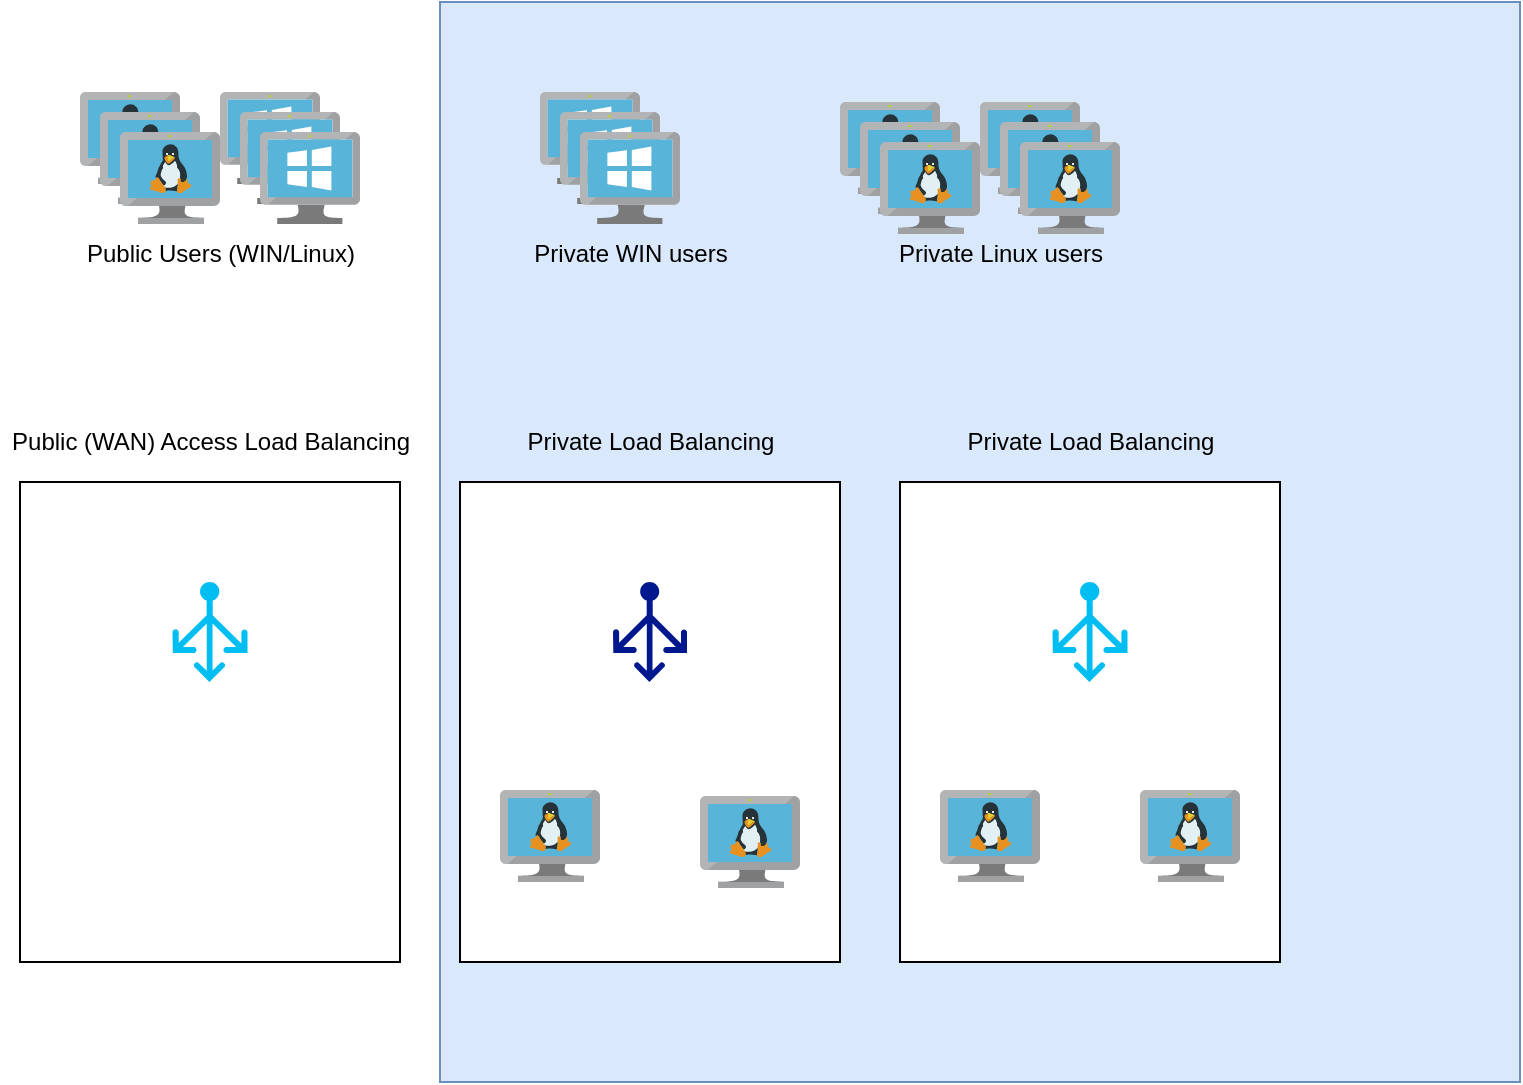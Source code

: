<mxfile version="15.3.1" type="device"><diagram id="lbMelJmHB27Wd2GYJpTY" name="Page-1"><mxGraphModel dx="946" dy="520" grid="1" gridSize="10" guides="1" tooltips="1" connect="1" arrows="1" fold="1" page="1" pageScale="1" pageWidth="827" pageHeight="1169" math="0" shadow="0"><root><mxCell id="0"/><mxCell id="1" parent="0"/><mxCell id="MoHrBzKqrIuofXbYXJOm-46" value="" style="whiteSpace=wrap;html=1;aspect=fixed;fillColor=#dae8fc;strokeColor=#6c8ebf;" vertex="1" parent="1"><mxGeometry x="250" width="540" height="540" as="geometry"/></mxCell><mxCell id="MoHrBzKqrIuofXbYXJOm-20" value="" style="rounded=0;whiteSpace=wrap;html=1;" vertex="1" parent="1"><mxGeometry x="480" y="240" width="190" height="240" as="geometry"/></mxCell><mxCell id="MoHrBzKqrIuofXbYXJOm-19" value="" style="rounded=0;whiteSpace=wrap;html=1;" vertex="1" parent="1"><mxGeometry x="260" y="240" width="190" height="240" as="geometry"/></mxCell><mxCell id="MoHrBzKqrIuofXbYXJOm-18" value="" style="rounded=0;whiteSpace=wrap;html=1;" vertex="1" parent="1"><mxGeometry x="40" y="240" width="190" height="240" as="geometry"/></mxCell><mxCell id="MoHrBzKqrIuofXbYXJOm-1" value="" style="sketch=0;aspect=fixed;html=1;points=[];align=center;image;fontSize=12;image=img/lib/mscae/VM_Linux.svg;" vertex="1" parent="1"><mxGeometry x="380" y="397" width="50" height="46" as="geometry"/></mxCell><mxCell id="MoHrBzKqrIuofXbYXJOm-2" value="" style="sketch=0;aspect=fixed;html=1;points=[];align=center;image;fontSize=12;image=img/lib/mscae/VM_Linux.svg;" vertex="1" parent="1"><mxGeometry x="500" y="394" width="50" height="46" as="geometry"/></mxCell><mxCell id="MoHrBzKqrIuofXbYXJOm-3" value="" style="sketch=0;aspect=fixed;html=1;points=[];align=center;image;fontSize=12;image=img/lib/mscae/VM_Linux.svg;" vertex="1" parent="1"><mxGeometry x="600" y="394" width="50" height="46" as="geometry"/></mxCell><mxCell id="MoHrBzKqrIuofXbYXJOm-8" value="" style="sketch=0;aspect=fixed;html=1;points=[];align=center;image;fontSize=12;image=img/lib/mscae/VirtualMachineWindows.svg;" vertex="1" parent="1"><mxGeometry x="300" y="45" width="50" height="46" as="geometry"/></mxCell><mxCell id="MoHrBzKqrIuofXbYXJOm-10" value="" style="shape=image;html=1;verticalAlign=top;verticalLabelPosition=bottom;labelBackgroundColor=#ffffff;imageAspect=0;aspect=fixed;image=https://cdn2.iconfinder.com/data/icons/system-flat-buttons/512/raspberry-128.png" vertex="1" parent="1"><mxGeometry x="70" y="400" width="40" height="40" as="geometry"/></mxCell><mxCell id="MoHrBzKqrIuofXbYXJOm-11" value="" style="sketch=0;aspect=fixed;html=1;points=[];align=center;image;fontSize=12;image=img/lib/mscae/VM_Linux.svg;" vertex="1" parent="1"><mxGeometry x="280" y="394" width="50" height="46" as="geometry"/></mxCell><mxCell id="MoHrBzKqrIuofXbYXJOm-12" value="" style="shape=image;html=1;verticalAlign=top;verticalLabelPosition=bottom;labelBackgroundColor=#ffffff;imageAspect=0;aspect=fixed;image=https://cdn2.iconfinder.com/data/icons/system-flat-buttons/512/raspberry-128.png" vertex="1" parent="1"><mxGeometry x="160" y="400" width="40" height="40" as="geometry"/></mxCell><mxCell id="MoHrBzKqrIuofXbYXJOm-15" value="" style="verticalLabelPosition=bottom;html=1;verticalAlign=top;align=center;strokeColor=none;fillColor=#00BEF2;shape=mxgraph.azure.load_balancer_generic;pointerEvents=1;" vertex="1" parent="1"><mxGeometry x="116.25" y="290" width="37.5" height="50" as="geometry"/></mxCell><mxCell id="MoHrBzKqrIuofXbYXJOm-16" value="" style="sketch=0;aspect=fixed;pointerEvents=1;shadow=0;dashed=0;html=1;strokeColor=none;labelPosition=center;verticalLabelPosition=bottom;verticalAlign=top;align=center;fillColor=#00188D;shape=mxgraph.azure.load_balancer_generic" vertex="1" parent="1"><mxGeometry x="336.5" y="290" width="37" height="50" as="geometry"/></mxCell><mxCell id="MoHrBzKqrIuofXbYXJOm-17" value="" style="verticalLabelPosition=bottom;html=1;verticalAlign=top;align=center;strokeColor=none;fillColor=#00BEF2;shape=mxgraph.azure.load_balancer_generic;pointerEvents=1;" vertex="1" parent="1"><mxGeometry x="556.25" y="290" width="37.5" height="50" as="geometry"/></mxCell><mxCell id="MoHrBzKqrIuofXbYXJOm-21" value="Public (WAN) Access Load Balancing" style="text;html=1;align=center;verticalAlign=middle;resizable=0;points=[];autosize=1;strokeColor=none;fillColor=none;" vertex="1" parent="1"><mxGeometry x="30" y="210" width="210" height="20" as="geometry"/></mxCell><mxCell id="MoHrBzKqrIuofXbYXJOm-22" value="Private Load Balancing" style="text;html=1;align=center;verticalAlign=middle;resizable=0;points=[];autosize=1;strokeColor=none;fillColor=none;" vertex="1" parent="1"><mxGeometry x="285" y="210" width="140" height="20" as="geometry"/></mxCell><mxCell id="MoHrBzKqrIuofXbYXJOm-23" value="Private Load Balancing" style="text;html=1;align=center;verticalAlign=middle;resizable=0;points=[];autosize=1;strokeColor=none;fillColor=none;" vertex="1" parent="1"><mxGeometry x="505" y="210" width="140" height="20" as="geometry"/></mxCell><mxCell id="MoHrBzKqrIuofXbYXJOm-24" value="" style="sketch=0;aspect=fixed;html=1;points=[];align=center;image;fontSize=12;image=img/lib/mscae/VM_Linux.svg;" vertex="1" parent="1"><mxGeometry x="450" y="50" width="50" height="46" as="geometry"/></mxCell><mxCell id="MoHrBzKqrIuofXbYXJOm-25" value="" style="sketch=0;aspect=fixed;html=1;points=[];align=center;image;fontSize=12;image=img/lib/mscae/VM_Linux.svg;" vertex="1" parent="1"><mxGeometry x="460" y="60" width="50" height="46" as="geometry"/></mxCell><mxCell id="MoHrBzKqrIuofXbYXJOm-26" value="" style="sketch=0;aspect=fixed;html=1;points=[];align=center;image;fontSize=12;image=img/lib/mscae/VM_Linux.svg;" vertex="1" parent="1"><mxGeometry x="470" y="70" width="50" height="46" as="geometry"/></mxCell><mxCell id="MoHrBzKqrIuofXbYXJOm-27" value="" style="sketch=0;aspect=fixed;html=1;points=[];align=center;image;fontSize=12;image=img/lib/mscae/VM_Linux.svg;" vertex="1" parent="1"><mxGeometry x="520" y="50" width="50" height="46" as="geometry"/></mxCell><mxCell id="MoHrBzKqrIuofXbYXJOm-28" value="" style="sketch=0;aspect=fixed;html=1;points=[];align=center;image;fontSize=12;image=img/lib/mscae/VM_Linux.svg;" vertex="1" parent="1"><mxGeometry x="530" y="60" width="50" height="46" as="geometry"/></mxCell><mxCell id="MoHrBzKqrIuofXbYXJOm-29" value="" style="sketch=0;aspect=fixed;html=1;points=[];align=center;image;fontSize=12;image=img/lib/mscae/VM_Linux.svg;" vertex="1" parent="1"><mxGeometry x="540" y="70" width="50" height="46" as="geometry"/></mxCell><mxCell id="MoHrBzKqrIuofXbYXJOm-31" value="" style="sketch=0;aspect=fixed;html=1;points=[];align=center;image;fontSize=12;image=img/lib/mscae/VM_Linux.svg;" vertex="1" parent="1"><mxGeometry x="70" y="45" width="50" height="46" as="geometry"/></mxCell><mxCell id="MoHrBzKqrIuofXbYXJOm-32" value="" style="sketch=0;aspect=fixed;html=1;points=[];align=center;image;fontSize=12;image=img/lib/mscae/VM_Linux.svg;" vertex="1" parent="1"><mxGeometry x="80" y="55" width="50" height="46" as="geometry"/></mxCell><mxCell id="MoHrBzKqrIuofXbYXJOm-33" value="" style="sketch=0;aspect=fixed;html=1;points=[];align=center;image;fontSize=12;image=img/lib/mscae/VM_Linux.svg;" vertex="1" parent="1"><mxGeometry x="90" y="65" width="50" height="46" as="geometry"/></mxCell><mxCell id="MoHrBzKqrIuofXbYXJOm-37" value="" style="sketch=0;aspect=fixed;html=1;points=[];align=center;image;fontSize=12;image=img/lib/mscae/VirtualMachineWindows.svg;" vertex="1" parent="1"><mxGeometry x="310" y="55" width="50" height="46" as="geometry"/></mxCell><mxCell id="MoHrBzKqrIuofXbYXJOm-38" value="" style="sketch=0;aspect=fixed;html=1;points=[];align=center;image;fontSize=12;image=img/lib/mscae/VirtualMachineWindows.svg;" vertex="1" parent="1"><mxGeometry x="320" y="65" width="50" height="46" as="geometry"/></mxCell><mxCell id="MoHrBzKqrIuofXbYXJOm-40" value="Public Users (WIN/Linux)" style="text;html=1;align=center;verticalAlign=middle;resizable=0;points=[];autosize=1;strokeColor=none;fillColor=none;" vertex="1" parent="1"><mxGeometry x="65" y="116" width="150" height="20" as="geometry"/></mxCell><mxCell id="MoHrBzKqrIuofXbYXJOm-41" value="Private WIN users" style="text;html=1;align=center;verticalAlign=middle;resizable=0;points=[];autosize=1;strokeColor=none;fillColor=none;" vertex="1" parent="1"><mxGeometry x="290" y="116" width="110" height="20" as="geometry"/></mxCell><mxCell id="MoHrBzKqrIuofXbYXJOm-42" value="Private Linux users&lt;br&gt;" style="text;html=1;align=center;verticalAlign=middle;resizable=0;points=[];autosize=1;strokeColor=none;fillColor=none;" vertex="1" parent="1"><mxGeometry x="470" y="116" width="120" height="20" as="geometry"/></mxCell><mxCell id="MoHrBzKqrIuofXbYXJOm-43" value="" style="sketch=0;aspect=fixed;html=1;points=[];align=center;image;fontSize=12;image=img/lib/mscae/VirtualMachineWindows.svg;" vertex="1" parent="1"><mxGeometry x="140" y="45" width="50" height="46" as="geometry"/></mxCell><mxCell id="MoHrBzKqrIuofXbYXJOm-44" value="" style="sketch=0;aspect=fixed;html=1;points=[];align=center;image;fontSize=12;image=img/lib/mscae/VirtualMachineWindows.svg;" vertex="1" parent="1"><mxGeometry x="150" y="55" width="50" height="46" as="geometry"/></mxCell><mxCell id="MoHrBzKqrIuofXbYXJOm-45" value="" style="sketch=0;aspect=fixed;html=1;points=[];align=center;image;fontSize=12;image=img/lib/mscae/VirtualMachineWindows.svg;" vertex="1" parent="1"><mxGeometry x="160" y="65" width="50" height="46" as="geometry"/></mxCell></root></mxGraphModel></diagram></mxfile>